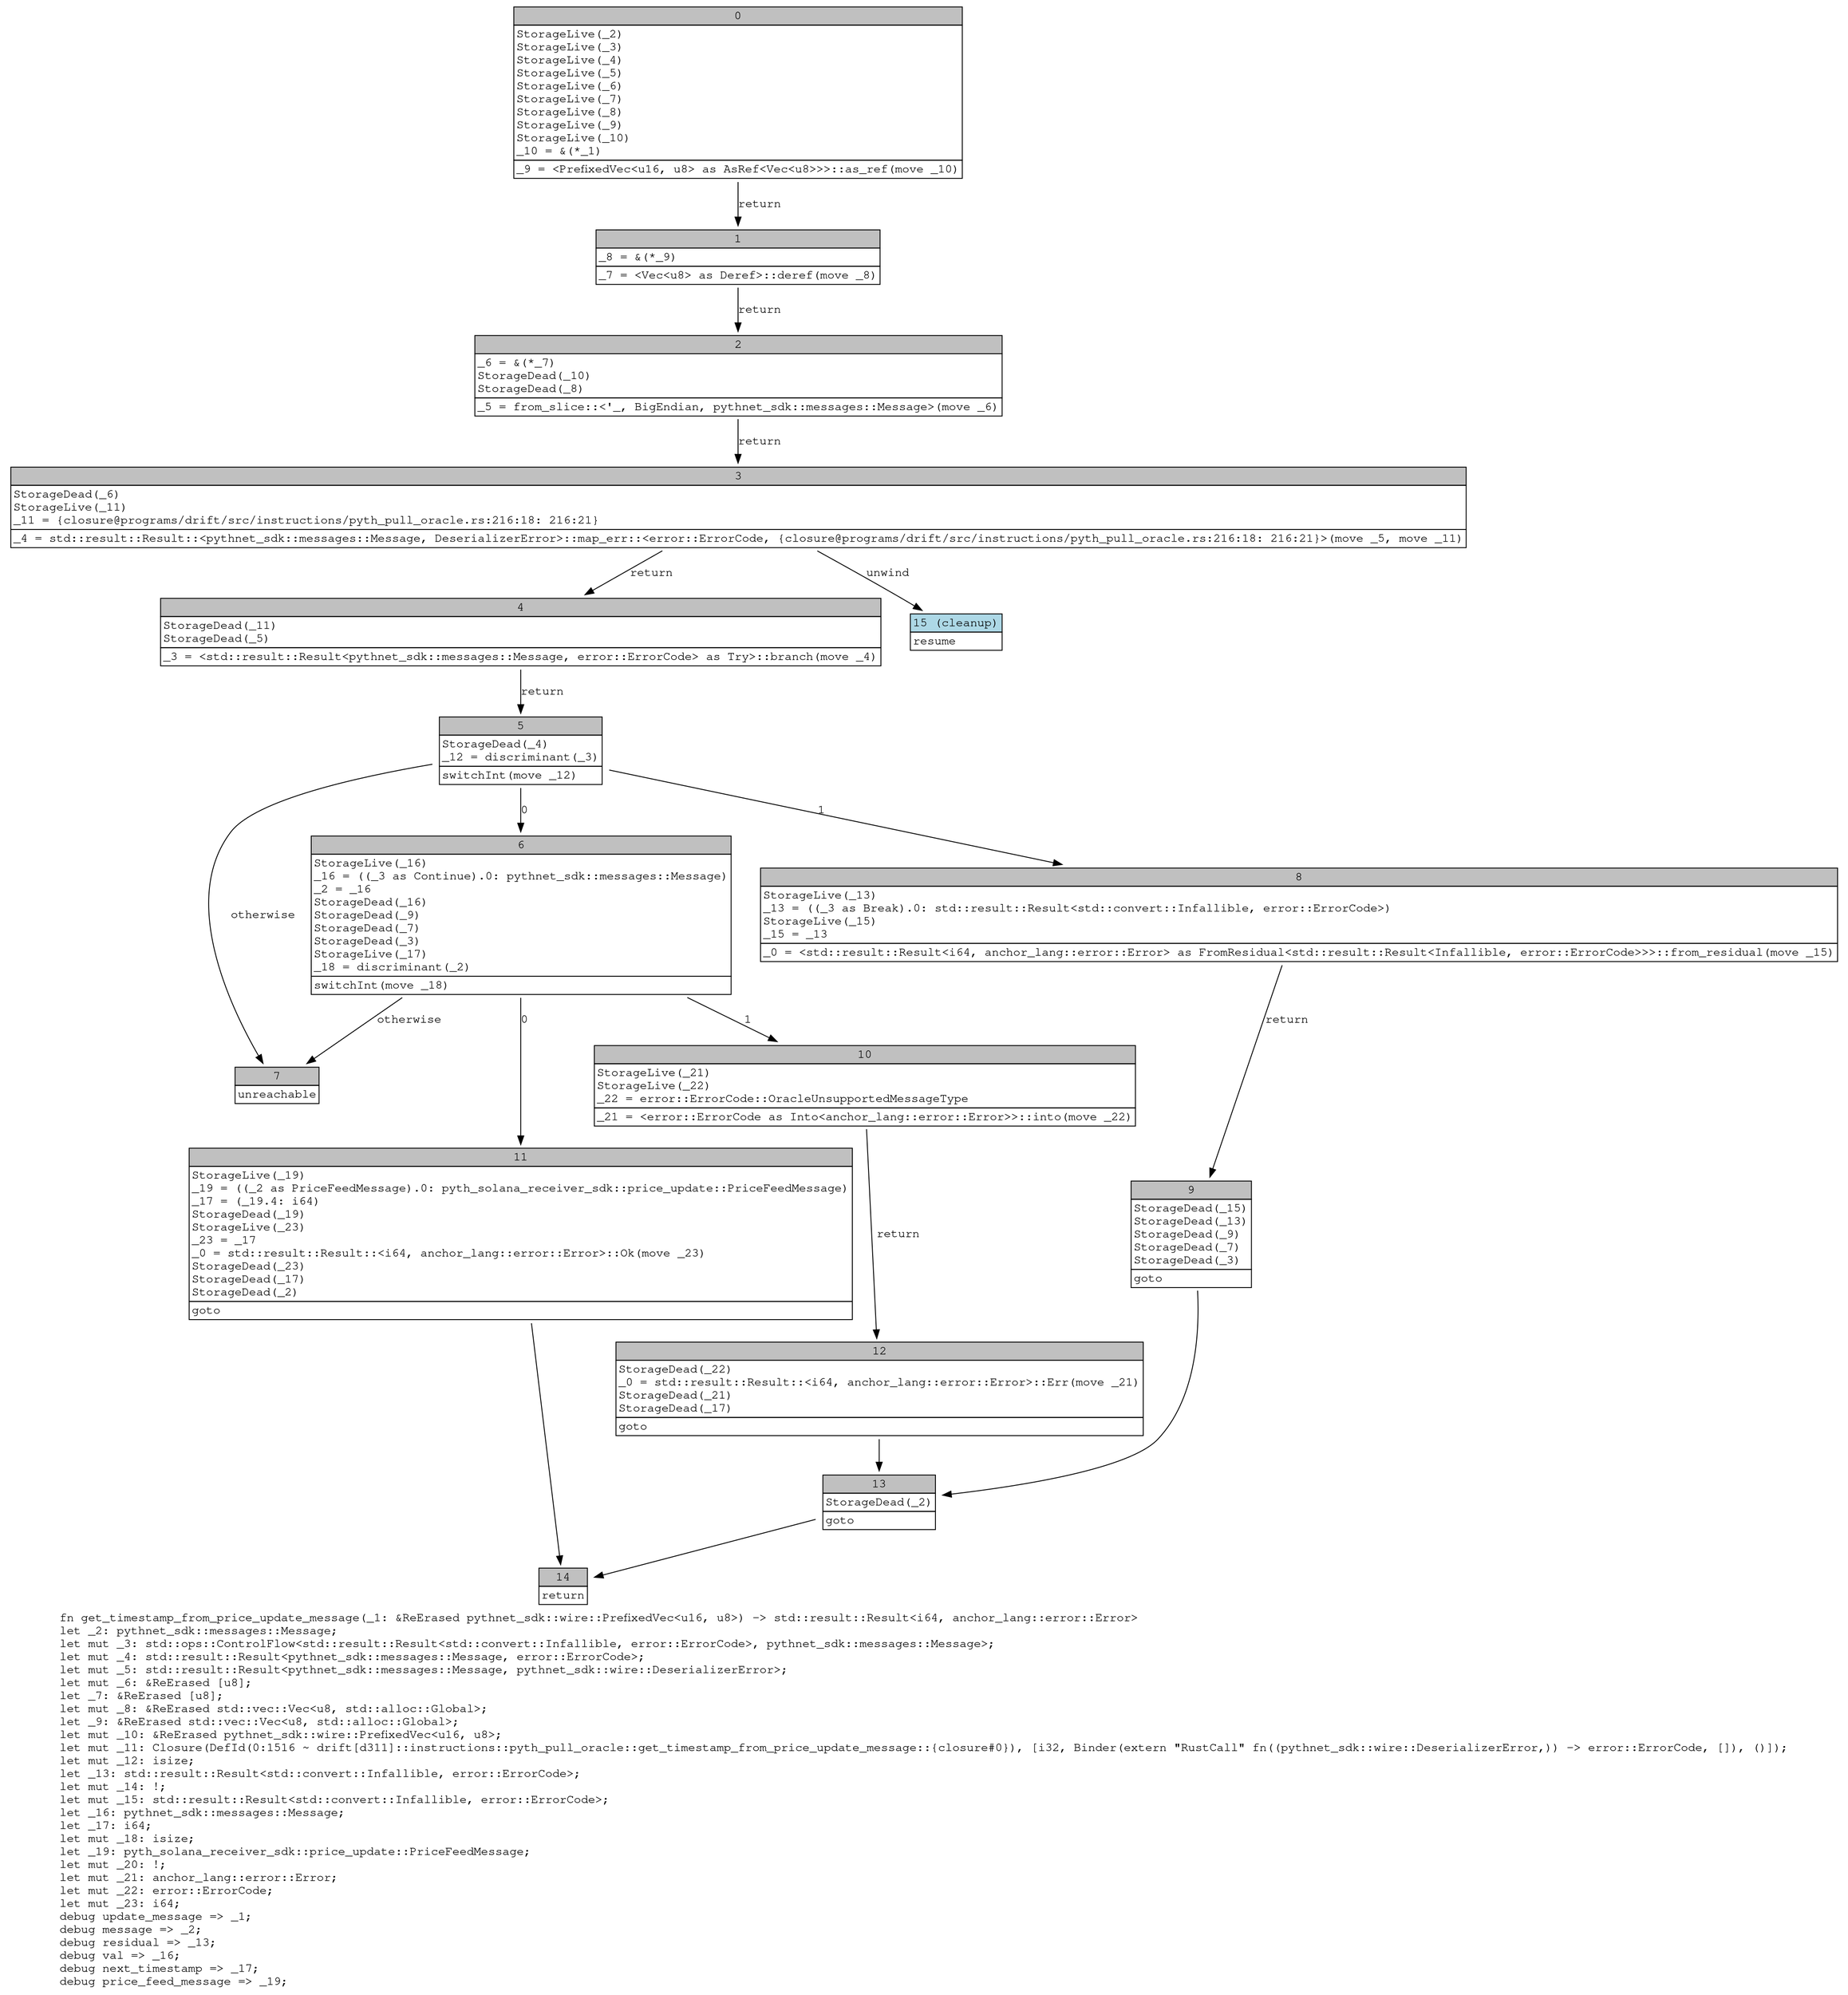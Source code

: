 digraph Mir_0_1515 {
    graph [fontname="Courier, monospace"];
    node [fontname="Courier, monospace"];
    edge [fontname="Courier, monospace"];
    label=<fn get_timestamp_from_price_update_message(_1: &amp;ReErased pythnet_sdk::wire::PrefixedVec&lt;u16, u8&gt;) -&gt; std::result::Result&lt;i64, anchor_lang::error::Error&gt;<br align="left"/>let _2: pythnet_sdk::messages::Message;<br align="left"/>let mut _3: std::ops::ControlFlow&lt;std::result::Result&lt;std::convert::Infallible, error::ErrorCode&gt;, pythnet_sdk::messages::Message&gt;;<br align="left"/>let mut _4: std::result::Result&lt;pythnet_sdk::messages::Message, error::ErrorCode&gt;;<br align="left"/>let mut _5: std::result::Result&lt;pythnet_sdk::messages::Message, pythnet_sdk::wire::DeserializerError&gt;;<br align="left"/>let mut _6: &amp;ReErased [u8];<br align="left"/>let _7: &amp;ReErased [u8];<br align="left"/>let mut _8: &amp;ReErased std::vec::Vec&lt;u8, std::alloc::Global&gt;;<br align="left"/>let _9: &amp;ReErased std::vec::Vec&lt;u8, std::alloc::Global&gt;;<br align="left"/>let mut _10: &amp;ReErased pythnet_sdk::wire::PrefixedVec&lt;u16, u8&gt;;<br align="left"/>let mut _11: Closure(DefId(0:1516 ~ drift[d311]::instructions::pyth_pull_oracle::get_timestamp_from_price_update_message::{closure#0}), [i32, Binder(extern &quot;RustCall&quot; fn((pythnet_sdk::wire::DeserializerError,)) -&gt; error::ErrorCode, []), ()]);<br align="left"/>let mut _12: isize;<br align="left"/>let _13: std::result::Result&lt;std::convert::Infallible, error::ErrorCode&gt;;<br align="left"/>let mut _14: !;<br align="left"/>let mut _15: std::result::Result&lt;std::convert::Infallible, error::ErrorCode&gt;;<br align="left"/>let _16: pythnet_sdk::messages::Message;<br align="left"/>let _17: i64;<br align="left"/>let mut _18: isize;<br align="left"/>let _19: pyth_solana_receiver_sdk::price_update::PriceFeedMessage;<br align="left"/>let mut _20: !;<br align="left"/>let mut _21: anchor_lang::error::Error;<br align="left"/>let mut _22: error::ErrorCode;<br align="left"/>let mut _23: i64;<br align="left"/>debug update_message =&gt; _1;<br align="left"/>debug message =&gt; _2;<br align="left"/>debug residual =&gt; _13;<br align="left"/>debug val =&gt; _16;<br align="left"/>debug next_timestamp =&gt; _17;<br align="left"/>debug price_feed_message =&gt; _19;<br align="left"/>>;
    bb0__0_1515 [shape="none", label=<<table border="0" cellborder="1" cellspacing="0"><tr><td bgcolor="gray" align="center" colspan="1">0</td></tr><tr><td align="left" balign="left">StorageLive(_2)<br/>StorageLive(_3)<br/>StorageLive(_4)<br/>StorageLive(_5)<br/>StorageLive(_6)<br/>StorageLive(_7)<br/>StorageLive(_8)<br/>StorageLive(_9)<br/>StorageLive(_10)<br/>_10 = &amp;(*_1)<br/></td></tr><tr><td align="left">_9 = &lt;PrefixedVec&lt;u16, u8&gt; as AsRef&lt;Vec&lt;u8&gt;&gt;&gt;::as_ref(move _10)</td></tr></table>>];
    bb1__0_1515 [shape="none", label=<<table border="0" cellborder="1" cellspacing="0"><tr><td bgcolor="gray" align="center" colspan="1">1</td></tr><tr><td align="left" balign="left">_8 = &amp;(*_9)<br/></td></tr><tr><td align="left">_7 = &lt;Vec&lt;u8&gt; as Deref&gt;::deref(move _8)</td></tr></table>>];
    bb2__0_1515 [shape="none", label=<<table border="0" cellborder="1" cellspacing="0"><tr><td bgcolor="gray" align="center" colspan="1">2</td></tr><tr><td align="left" balign="left">_6 = &amp;(*_7)<br/>StorageDead(_10)<br/>StorageDead(_8)<br/></td></tr><tr><td align="left">_5 = from_slice::&lt;'_, BigEndian, pythnet_sdk::messages::Message&gt;(move _6)</td></tr></table>>];
    bb3__0_1515 [shape="none", label=<<table border="0" cellborder="1" cellspacing="0"><tr><td bgcolor="gray" align="center" colspan="1">3</td></tr><tr><td align="left" balign="left">StorageDead(_6)<br/>StorageLive(_11)<br/>_11 = {closure@programs/drift/src/instructions/pyth_pull_oracle.rs:216:18: 216:21}<br/></td></tr><tr><td align="left">_4 = std::result::Result::&lt;pythnet_sdk::messages::Message, DeserializerError&gt;::map_err::&lt;error::ErrorCode, {closure@programs/drift/src/instructions/pyth_pull_oracle.rs:216:18: 216:21}&gt;(move _5, move _11)</td></tr></table>>];
    bb4__0_1515 [shape="none", label=<<table border="0" cellborder="1" cellspacing="0"><tr><td bgcolor="gray" align="center" colspan="1">4</td></tr><tr><td align="left" balign="left">StorageDead(_11)<br/>StorageDead(_5)<br/></td></tr><tr><td align="left">_3 = &lt;std::result::Result&lt;pythnet_sdk::messages::Message, error::ErrorCode&gt; as Try&gt;::branch(move _4)</td></tr></table>>];
    bb5__0_1515 [shape="none", label=<<table border="0" cellborder="1" cellspacing="0"><tr><td bgcolor="gray" align="center" colspan="1">5</td></tr><tr><td align="left" balign="left">StorageDead(_4)<br/>_12 = discriminant(_3)<br/></td></tr><tr><td align="left">switchInt(move _12)</td></tr></table>>];
    bb6__0_1515 [shape="none", label=<<table border="0" cellborder="1" cellspacing="0"><tr><td bgcolor="gray" align="center" colspan="1">6</td></tr><tr><td align="left" balign="left">StorageLive(_16)<br/>_16 = ((_3 as Continue).0: pythnet_sdk::messages::Message)<br/>_2 = _16<br/>StorageDead(_16)<br/>StorageDead(_9)<br/>StorageDead(_7)<br/>StorageDead(_3)<br/>StorageLive(_17)<br/>_18 = discriminant(_2)<br/></td></tr><tr><td align="left">switchInt(move _18)</td></tr></table>>];
    bb7__0_1515 [shape="none", label=<<table border="0" cellborder="1" cellspacing="0"><tr><td bgcolor="gray" align="center" colspan="1">7</td></tr><tr><td align="left">unreachable</td></tr></table>>];
    bb8__0_1515 [shape="none", label=<<table border="0" cellborder="1" cellspacing="0"><tr><td bgcolor="gray" align="center" colspan="1">8</td></tr><tr><td align="left" balign="left">StorageLive(_13)<br/>_13 = ((_3 as Break).0: std::result::Result&lt;std::convert::Infallible, error::ErrorCode&gt;)<br/>StorageLive(_15)<br/>_15 = _13<br/></td></tr><tr><td align="left">_0 = &lt;std::result::Result&lt;i64, anchor_lang::error::Error&gt; as FromResidual&lt;std::result::Result&lt;Infallible, error::ErrorCode&gt;&gt;&gt;::from_residual(move _15)</td></tr></table>>];
    bb9__0_1515 [shape="none", label=<<table border="0" cellborder="1" cellspacing="0"><tr><td bgcolor="gray" align="center" colspan="1">9</td></tr><tr><td align="left" balign="left">StorageDead(_15)<br/>StorageDead(_13)<br/>StorageDead(_9)<br/>StorageDead(_7)<br/>StorageDead(_3)<br/></td></tr><tr><td align="left">goto</td></tr></table>>];
    bb10__0_1515 [shape="none", label=<<table border="0" cellborder="1" cellspacing="0"><tr><td bgcolor="gray" align="center" colspan="1">10</td></tr><tr><td align="left" balign="left">StorageLive(_21)<br/>StorageLive(_22)<br/>_22 = error::ErrorCode::OracleUnsupportedMessageType<br/></td></tr><tr><td align="left">_21 = &lt;error::ErrorCode as Into&lt;anchor_lang::error::Error&gt;&gt;::into(move _22)</td></tr></table>>];
    bb11__0_1515 [shape="none", label=<<table border="0" cellborder="1" cellspacing="0"><tr><td bgcolor="gray" align="center" colspan="1">11</td></tr><tr><td align="left" balign="left">StorageLive(_19)<br/>_19 = ((_2 as PriceFeedMessage).0: pyth_solana_receiver_sdk::price_update::PriceFeedMessage)<br/>_17 = (_19.4: i64)<br/>StorageDead(_19)<br/>StorageLive(_23)<br/>_23 = _17<br/>_0 = std::result::Result::&lt;i64, anchor_lang::error::Error&gt;::Ok(move _23)<br/>StorageDead(_23)<br/>StorageDead(_17)<br/>StorageDead(_2)<br/></td></tr><tr><td align="left">goto</td></tr></table>>];
    bb12__0_1515 [shape="none", label=<<table border="0" cellborder="1" cellspacing="0"><tr><td bgcolor="gray" align="center" colspan="1">12</td></tr><tr><td align="left" balign="left">StorageDead(_22)<br/>_0 = std::result::Result::&lt;i64, anchor_lang::error::Error&gt;::Err(move _21)<br/>StorageDead(_21)<br/>StorageDead(_17)<br/></td></tr><tr><td align="left">goto</td></tr></table>>];
    bb13__0_1515 [shape="none", label=<<table border="0" cellborder="1" cellspacing="0"><tr><td bgcolor="gray" align="center" colspan="1">13</td></tr><tr><td align="left" balign="left">StorageDead(_2)<br/></td></tr><tr><td align="left">goto</td></tr></table>>];
    bb14__0_1515 [shape="none", label=<<table border="0" cellborder="1" cellspacing="0"><tr><td bgcolor="gray" align="center" colspan="1">14</td></tr><tr><td align="left">return</td></tr></table>>];
    bb15__0_1515 [shape="none", label=<<table border="0" cellborder="1" cellspacing="0"><tr><td bgcolor="lightblue" align="center" colspan="1">15 (cleanup)</td></tr><tr><td align="left">resume</td></tr></table>>];
    bb0__0_1515 -> bb1__0_1515 [label="return"];
    bb1__0_1515 -> bb2__0_1515 [label="return"];
    bb2__0_1515 -> bb3__0_1515 [label="return"];
    bb3__0_1515 -> bb4__0_1515 [label="return"];
    bb3__0_1515 -> bb15__0_1515 [label="unwind"];
    bb4__0_1515 -> bb5__0_1515 [label="return"];
    bb5__0_1515 -> bb6__0_1515 [label="0"];
    bb5__0_1515 -> bb8__0_1515 [label="1"];
    bb5__0_1515 -> bb7__0_1515 [label="otherwise"];
    bb6__0_1515 -> bb11__0_1515 [label="0"];
    bb6__0_1515 -> bb10__0_1515 [label="1"];
    bb6__0_1515 -> bb7__0_1515 [label="otherwise"];
    bb8__0_1515 -> bb9__0_1515 [label="return"];
    bb9__0_1515 -> bb13__0_1515 [label=""];
    bb10__0_1515 -> bb12__0_1515 [label="return"];
    bb11__0_1515 -> bb14__0_1515 [label=""];
    bb12__0_1515 -> bb13__0_1515 [label=""];
    bb13__0_1515 -> bb14__0_1515 [label=""];
}
